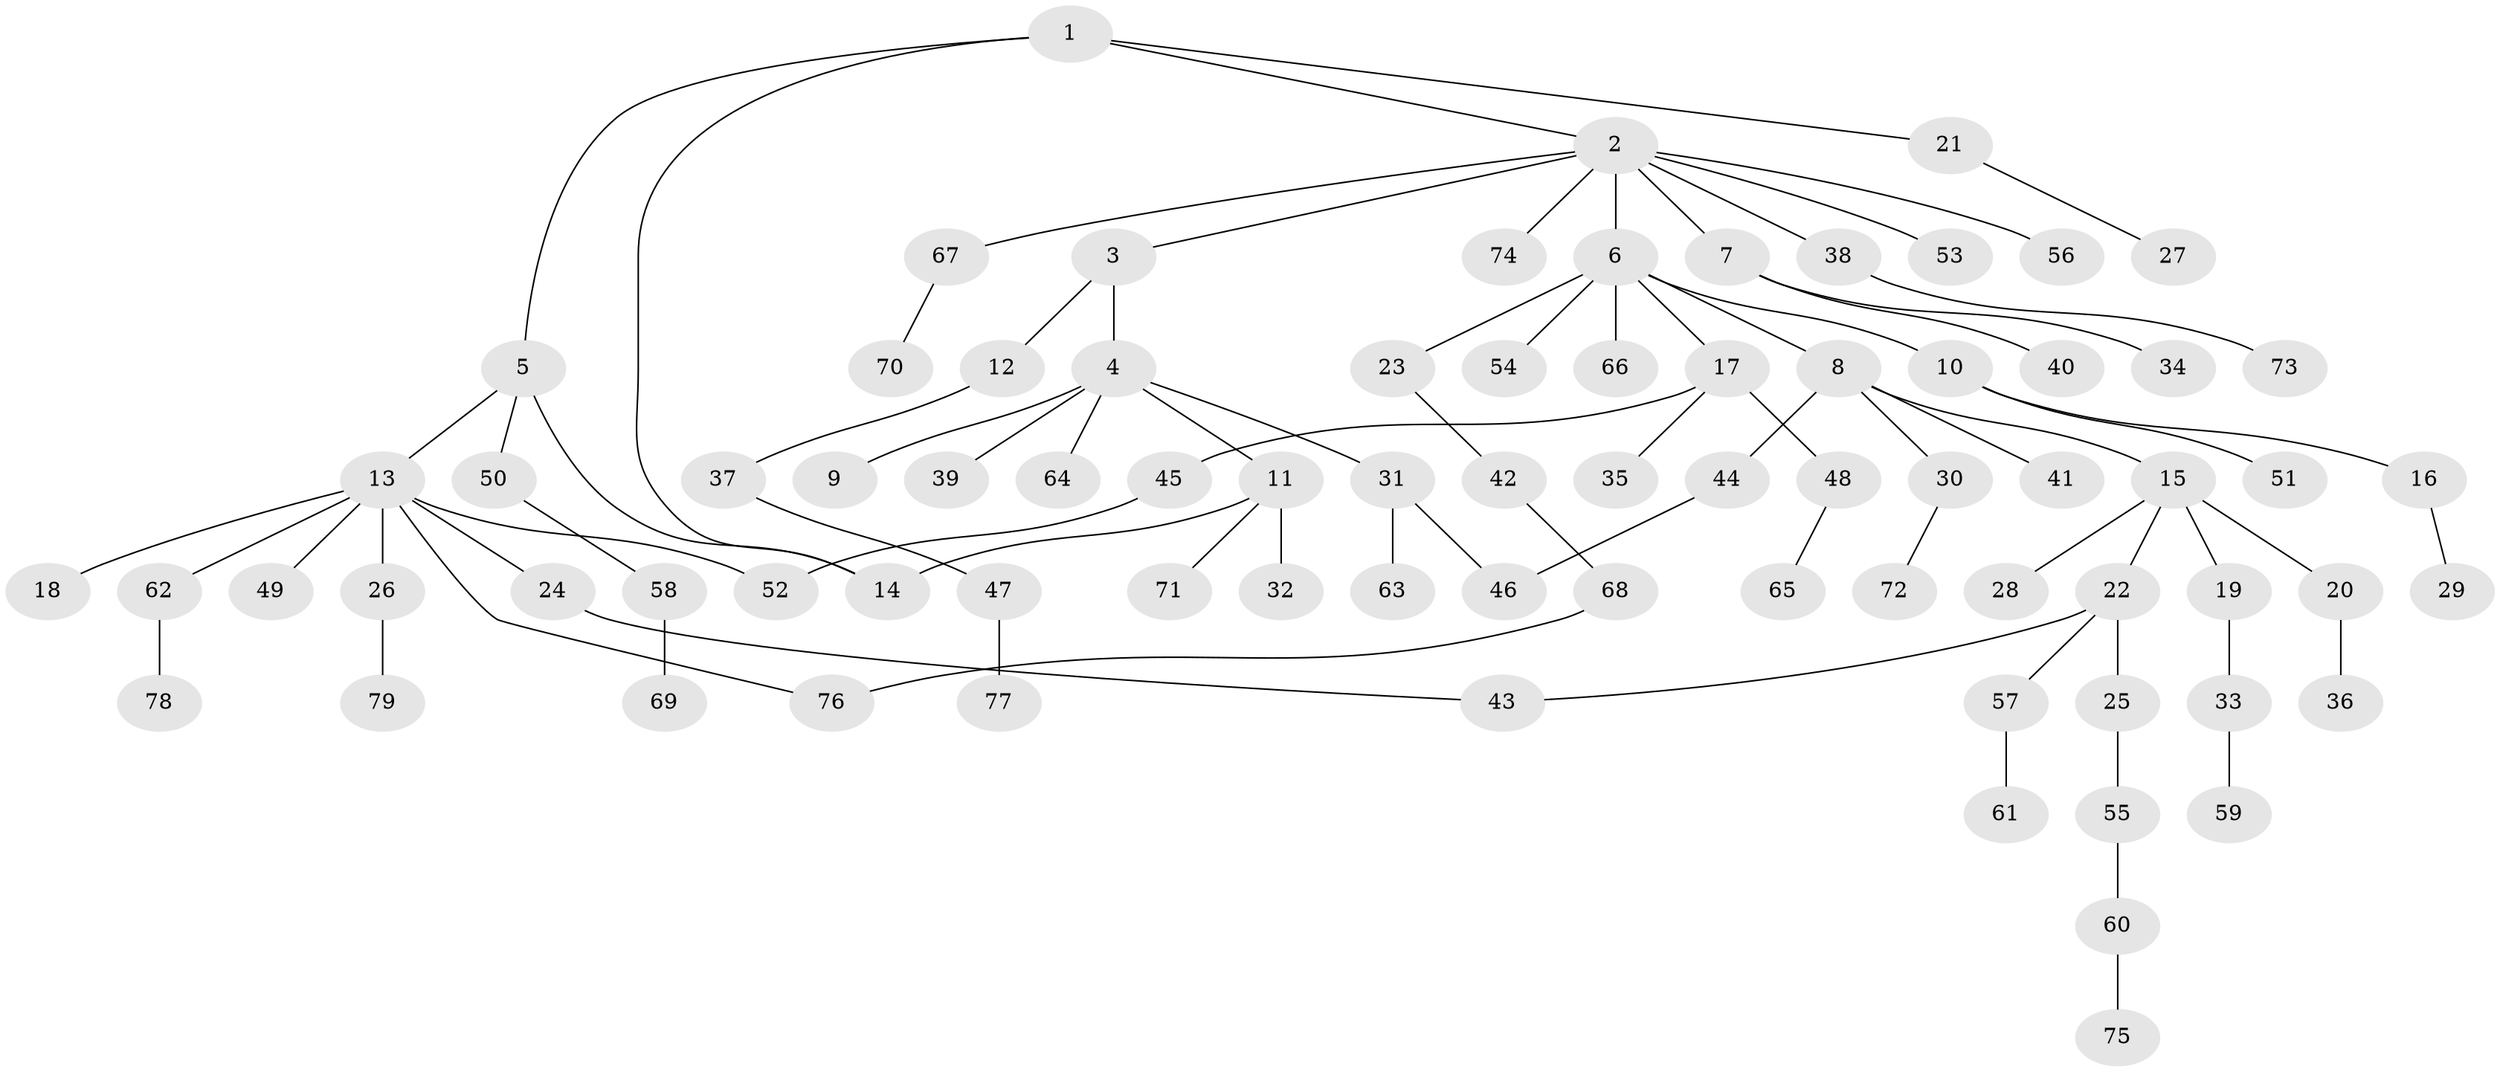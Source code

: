 // coarse degree distribution, {4: 0.08333333333333333, 6: 0.041666666666666664, 5: 0.041666666666666664, 1: 0.3333333333333333, 3: 0.20833333333333334, 2: 0.2916666666666667}
// Generated by graph-tools (version 1.1) at 2025/48/03/04/25 22:48:56]
// undirected, 79 vertices, 84 edges
graph export_dot {
  node [color=gray90,style=filled];
  1;
  2;
  3;
  4;
  5;
  6;
  7;
  8;
  9;
  10;
  11;
  12;
  13;
  14;
  15;
  16;
  17;
  18;
  19;
  20;
  21;
  22;
  23;
  24;
  25;
  26;
  27;
  28;
  29;
  30;
  31;
  32;
  33;
  34;
  35;
  36;
  37;
  38;
  39;
  40;
  41;
  42;
  43;
  44;
  45;
  46;
  47;
  48;
  49;
  50;
  51;
  52;
  53;
  54;
  55;
  56;
  57;
  58;
  59;
  60;
  61;
  62;
  63;
  64;
  65;
  66;
  67;
  68;
  69;
  70;
  71;
  72;
  73;
  74;
  75;
  76;
  77;
  78;
  79;
  1 -- 2;
  1 -- 5;
  1 -- 14;
  1 -- 21;
  2 -- 3;
  2 -- 6;
  2 -- 7;
  2 -- 38;
  2 -- 53;
  2 -- 56;
  2 -- 67;
  2 -- 74;
  3 -- 4;
  3 -- 12;
  4 -- 9;
  4 -- 11;
  4 -- 31;
  4 -- 39;
  4 -- 64;
  5 -- 13;
  5 -- 50;
  5 -- 14;
  6 -- 8;
  6 -- 10;
  6 -- 17;
  6 -- 23;
  6 -- 54;
  6 -- 66;
  7 -- 34;
  7 -- 40;
  8 -- 15;
  8 -- 30;
  8 -- 41;
  8 -- 44;
  10 -- 16;
  10 -- 51;
  11 -- 32;
  11 -- 71;
  11 -- 14;
  12 -- 37;
  13 -- 18;
  13 -- 24;
  13 -- 26;
  13 -- 49;
  13 -- 52;
  13 -- 62;
  13 -- 76;
  15 -- 19;
  15 -- 20;
  15 -- 22;
  15 -- 28;
  16 -- 29;
  17 -- 35;
  17 -- 45;
  17 -- 48;
  19 -- 33;
  20 -- 36;
  21 -- 27;
  22 -- 25;
  22 -- 43;
  22 -- 57;
  23 -- 42;
  24 -- 43;
  25 -- 55;
  26 -- 79;
  30 -- 72;
  31 -- 46;
  31 -- 63;
  33 -- 59;
  37 -- 47;
  38 -- 73;
  42 -- 68;
  44 -- 46;
  45 -- 52;
  47 -- 77;
  48 -- 65;
  50 -- 58;
  55 -- 60;
  57 -- 61;
  58 -- 69;
  60 -- 75;
  62 -- 78;
  67 -- 70;
  68 -- 76;
}

